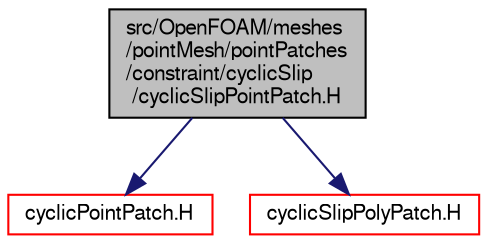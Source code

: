 digraph "src/OpenFOAM/meshes/pointMesh/pointPatches/constraint/cyclicSlip/cyclicSlipPointPatch.H"
{
  bgcolor="transparent";
  edge [fontname="FreeSans",fontsize="10",labelfontname="FreeSans",labelfontsize="10"];
  node [fontname="FreeSans",fontsize="10",shape=record];
  Node0 [label="src/OpenFOAM/meshes\l/pointMesh/pointPatches\l/constraint/cyclicSlip\l/cyclicSlipPointPatch.H",height=0.2,width=0.4,color="black", fillcolor="grey75", style="filled", fontcolor="black"];
  Node0 -> Node1 [color="midnightblue",fontsize="10",style="solid",fontname="FreeSans"];
  Node1 [label="cyclicPointPatch.H",height=0.2,width=0.4,color="red",URL="$a11438.html"];
  Node0 -> Node182 [color="midnightblue",fontsize="10",style="solid",fontname="FreeSans"];
  Node182 [label="cyclicSlipPolyPatch.H",height=0.2,width=0.4,color="red",URL="$a11693.html"];
}
